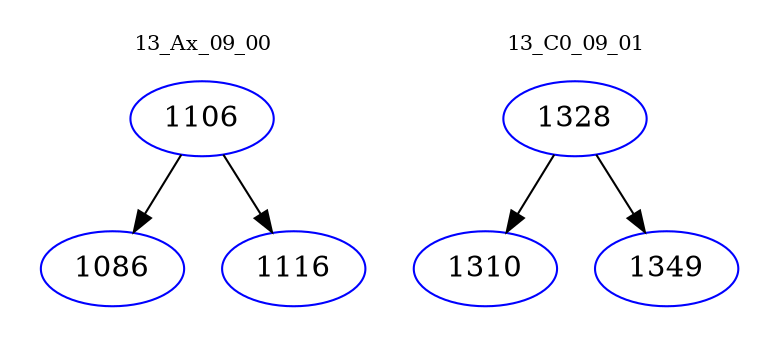 digraph{
subgraph cluster_0 {
color = white
label = "13_Ax_09_00";
fontsize=10;
T0_1106 [label="1106", color="blue"]
T0_1106 -> T0_1086 [color="black"]
T0_1086 [label="1086", color="blue"]
T0_1106 -> T0_1116 [color="black"]
T0_1116 [label="1116", color="blue"]
}
subgraph cluster_1 {
color = white
label = "13_C0_09_01";
fontsize=10;
T1_1328 [label="1328", color="blue"]
T1_1328 -> T1_1310 [color="black"]
T1_1310 [label="1310", color="blue"]
T1_1328 -> T1_1349 [color="black"]
T1_1349 [label="1349", color="blue"]
}
}
